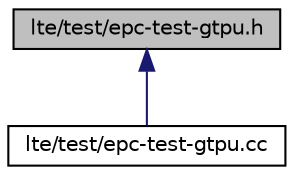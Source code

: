 digraph "lte/test/epc-test-gtpu.h"
{
  edge [fontname="Helvetica",fontsize="10",labelfontname="Helvetica",labelfontsize="10"];
  node [fontname="Helvetica",fontsize="10",shape=record];
  Node1 [label="lte/test/epc-test-gtpu.h",height=0.2,width=0.4,color="black", fillcolor="grey75", style="filled", fontcolor="black"];
  Node1 -> Node2 [dir="back",color="midnightblue",fontsize="10",style="solid"];
  Node2 [label="lte/test/epc-test-gtpu.cc",height=0.2,width=0.4,color="black", fillcolor="white", style="filled",URL="$d1/d44/epc-test-gtpu_8cc.html"];
}
